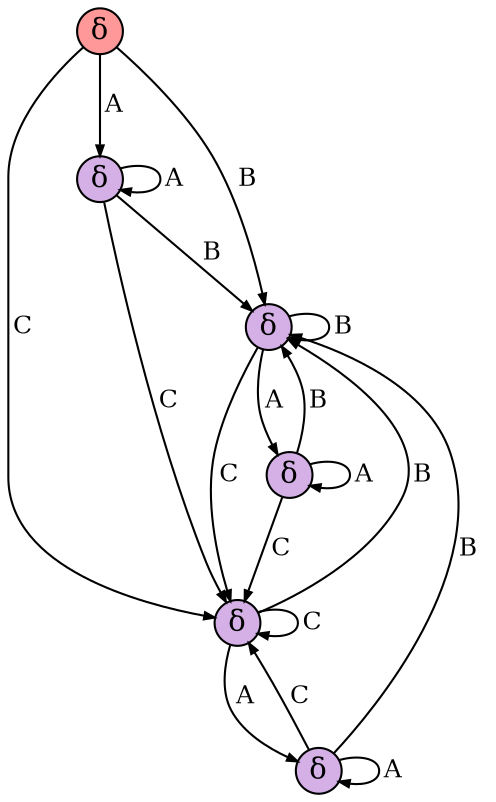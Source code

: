 
    digraph G {
       n0 [label="δ", shape=circle, width=0.3, fixedsize=true, style=filled, fillcolor="#FF9999"]
   n1 [label="δ", shape=circle, width=0.3, fixedsize=true, style=filled, fillcolor="#D4B0E6"]
   n1 -> n1 [arrowhead=normal, label=" A ", labelangle=-30, fontsize=12, arrowsize=0.5]
   n2 [label="δ", shape=circle, width=0.3, fixedsize=true, style=filled, fillcolor="#D4B0E6"]
   n3 [label="δ", shape=circle, width=0.3, fixedsize=true, style=filled, fillcolor="#D4B0E6"]
   n3 -> n3 [arrowhead=normal, label=" A ", labelangle=-30, fontsize=12, arrowsize=0.5]
   n3 -> n2 [arrowhead=normal, label=" B ", labelangle=-30, fontsize=12, arrowsize=0.5]
   n4 [label="δ", shape=circle, width=0.3, fixedsize=true, style=filled, fillcolor="#D4B0E6"]
   n5 [label="δ", shape=circle, width=0.3, fixedsize=true, style=filled, fillcolor="#D4B0E6"]
   n5 -> n5 [arrowhead=normal, label=" A ", labelangle=-30, fontsize=12, arrowsize=0.5]
   n5 -> n4 [arrowhead=normal, label=" C ", labelangle=-30, fontsize=12, arrowsize=0.5]
   n5 -> n2 [arrowhead=normal, label=" B ", labelangle=-30, fontsize=12, arrowsize=0.5]
   n4 -> n5 [arrowhead=normal, label=" A ", labelangle=-30, fontsize=12, arrowsize=0.5]
   n4 -> n4 [arrowhead=normal, label=" C ", labelangle=-30, fontsize=12, arrowsize=0.5]
   n4 -> n2 [arrowhead=normal, label=" B ", labelangle=-30, fontsize=12, arrowsize=0.5]
   n3 -> n4 [arrowhead=normal, label=" C ", labelangle=-30, fontsize=12, arrowsize=0.5]
   n2 -> n3 [arrowhead=normal, label=" A ", labelangle=-30, fontsize=12, arrowsize=0.5]
   n2 -> n2 [arrowhead=normal, label=" B ", labelangle=-30, fontsize=12, arrowsize=0.5]
   n2 -> n4 [arrowhead=normal, label=" C ", labelangle=-30, fontsize=12, arrowsize=0.5]
   n1 -> n2 [arrowhead=normal, label=" B ", labelangle=-30, fontsize=12, arrowsize=0.5]
   n1 -> n4 [arrowhead=normal, label=" C ", labelangle=-30, fontsize=12, arrowsize=0.5]
   n0 -> n1 [arrowhead=normal, label=" A ", labelangle=-30, fontsize=12, arrowsize=0.5]
   n0 -> n2 [arrowhead=normal, label=" B ", labelangle=-30, fontsize=12, arrowsize=0.5]
   n0 -> n4 [arrowhead=normal, label=" C ", labelangle=-30, fontsize=12, arrowsize=0.5]

    }
